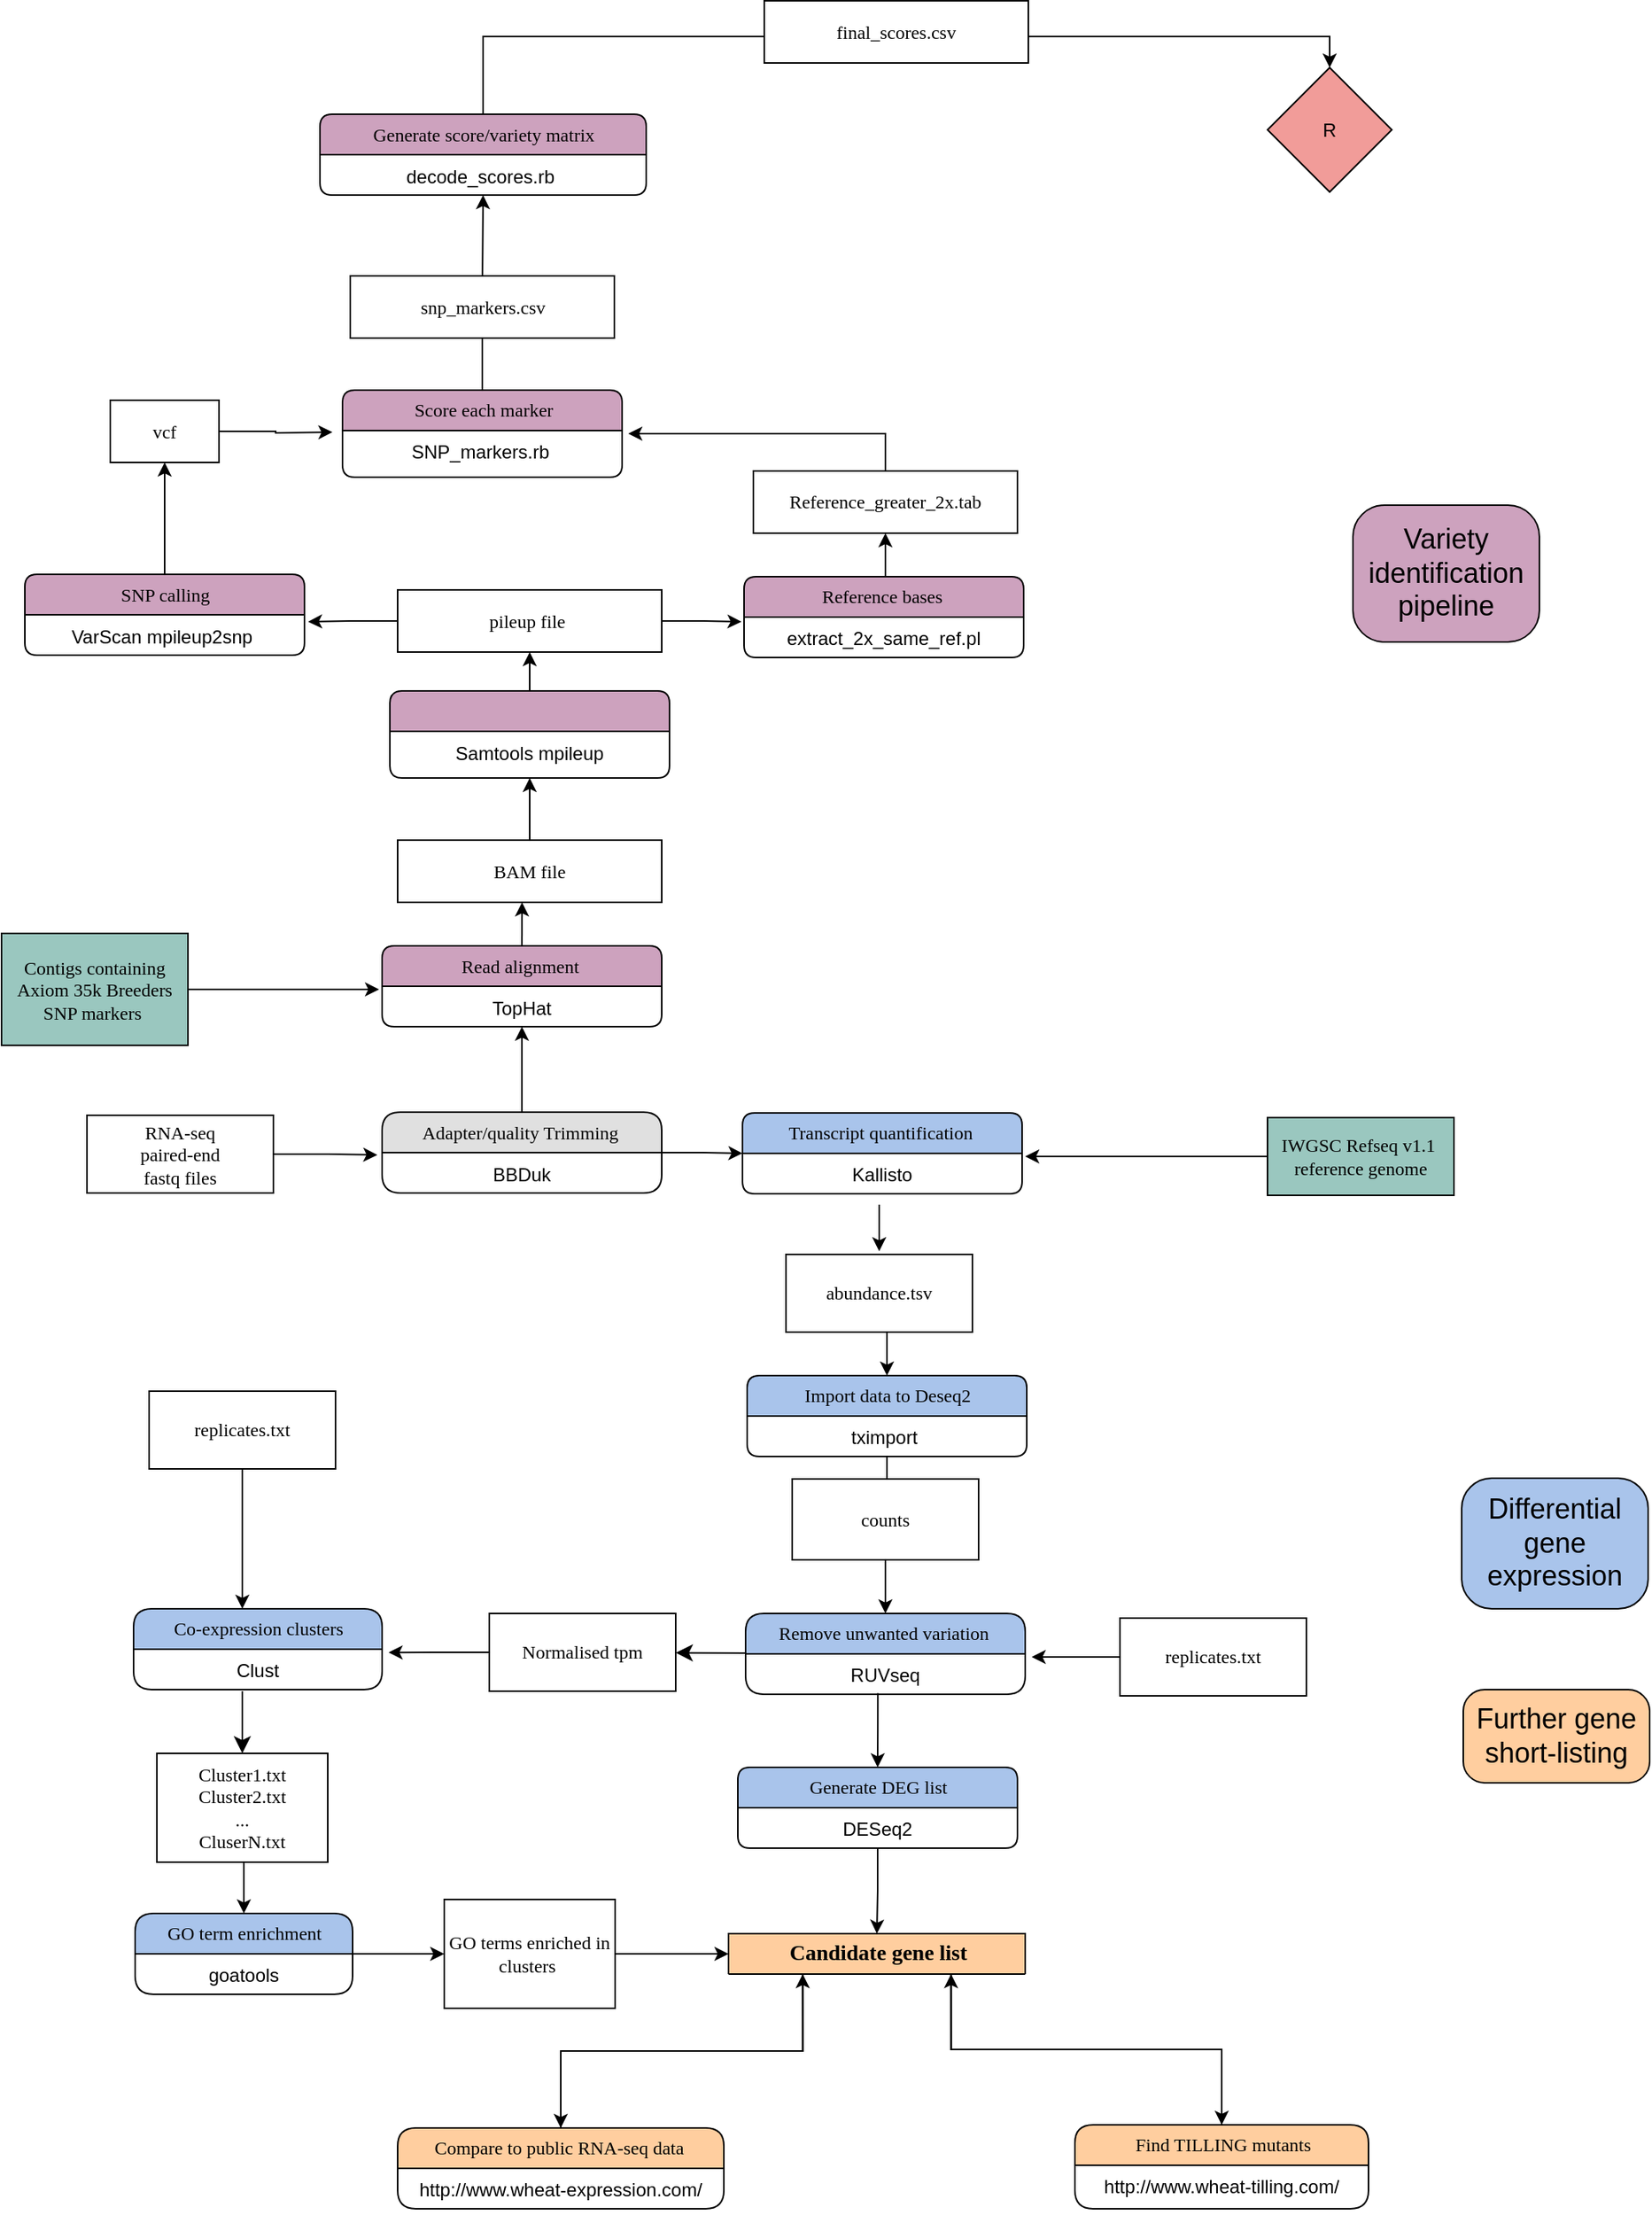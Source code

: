 <mxfile version="10.6.0" type="github"><diagram name="Page-1" id="52a04d89-c75d-2922-d76d-85b35f80e030"><mxGraphModel dx="1877" dy="25" grid="1" gridSize="10" guides="1" tooltips="1" connect="1" arrows="1" fold="1" page="1" pageScale="1" pageWidth="1100" pageHeight="850" background="#ffffff" math="0" shadow="0"><root><mxCell id="0"/><mxCell id="1" parent="0"/><mxCell id="xeMjXhKWn89DmtBYZib8-142" style="edgeStyle=orthogonalEdgeStyle;rounded=0;orthogonalLoop=1;jettySize=auto;html=1;exitX=1;exitY=0.5;exitDx=0;exitDy=0;entryX=-0.017;entryY=0.058;entryDx=0;entryDy=0;entryPerimeter=0;" edge="1" parent="1" source="17472293e6e8944d-30" target="1fdf3b25b50cf41e-2"><mxGeometry relative="1" as="geometry"/></mxCell><mxCell id="17472293e6e8944d-30" value="RNA-seq &lt;br&gt;paired-end &lt;br&gt;fastq files" style="whiteSpace=wrap;html=1;rounded=0;shadow=0;comic=0;labelBackgroundColor=none;strokeColor=#000000;strokeWidth=1;fillColor=#FFFFFF;fontFamily=Verdana;fontSize=12;fontColor=#000000;align=center;" parent="1" vertex="1"><mxGeometry x="65" y="1726.5" width="120" height="50" as="geometry"/></mxCell><mxCell id="xeMjXhKWn89DmtBYZib8-3" style="edgeStyle=orthogonalEdgeStyle;rounded=0;orthogonalLoop=1;jettySize=auto;html=1;exitX=1;exitY=0.5;exitDx=0;exitDy=0;entryX=0;entryY=0.5;entryDx=0;entryDy=0;" edge="1" parent="1" source="1fdf3b25b50cf41e-1" target="1fdf3b25b50cf41e-11"><mxGeometry relative="1" as="geometry"><mxPoint x="595" y="1754" as="targetPoint"/></mxGeometry></mxCell><mxCell id="xeMjXhKWn89DmtBYZib8-11" style="edgeStyle=orthogonalEdgeStyle;rounded=0;orthogonalLoop=1;jettySize=auto;html=1;exitX=0.5;exitY=0;exitDx=0;exitDy=0;entryX=0.5;entryY=1;entryDx=0;entryDy=0;" edge="1" parent="1" source="1fdf3b25b50cf41e-1" target="xeMjXhKWn89DmtBYZib8-12"><mxGeometry relative="1" as="geometry"><mxPoint x="485" y="1649.5" as="targetPoint"/></mxGeometry></mxCell><mxCell id="1fdf3b25b50cf41e-1" value="Adapter/quality Trimming&amp;nbsp;" style="swimlane;html=1;fontStyle=0;childLayout=stackLayout;horizontal=1;startSize=26;fillColor=#e0e0e0;horizontalStack=0;resizeParent=1;resizeLast=0;collapsible=1;marginBottom=0;swimlaneFillColor=#ffffff;align=center;rounded=1;shadow=0;comic=0;labelBackgroundColor=none;strokeColor=#000000;strokeWidth=1;fontFamily=Verdana;fontSize=12;fontColor=#000000;" parent="1" vertex="1"><mxGeometry x="255" y="1724.5" width="180" height="52" as="geometry"/></mxCell><mxCell id="1fdf3b25b50cf41e-2" value="BBDuk" style="text;html=1;strokeColor=none;fillColor=none;spacingLeft=4;spacingRight=4;whiteSpace=wrap;overflow=hidden;rotatable=0;points=[[0,0.5],[1,0.5]];portConstraint=eastwest;align=center;" parent="1fdf3b25b50cf41e-1" vertex="1"><mxGeometry y="26" width="180" height="26" as="geometry"/></mxCell><mxCell id="1fdf3b25b50cf41e-39" style="edgeStyle=none;html=1;labelBackgroundColor=none;startFill=0;startSize=8;endFill=1;endSize=8;fontFamily=Verdana;fontSize=12;" parent="1" source="1fdf3b25b50cf41e-7" target="1fdf3b25b50cf41e-26" edge="1"><mxGeometry relative="1" as="geometry"/></mxCell><mxCell id="1fdf3b25b50cf41e-7" value="Remove unwanted variation&amp;nbsp;" style="swimlane;html=1;fontStyle=0;childLayout=stackLayout;horizontal=1;startSize=26;fillColor=#A9C4EB;horizontalStack=0;resizeParent=1;resizeLast=0;collapsible=1;marginBottom=0;swimlaneFillColor=#ffffff;align=center;rounded=1;shadow=0;comic=0;labelBackgroundColor=none;strokeColor=#000000;strokeWidth=1;fontFamily=Verdana;fontSize=12;fontColor=#000000;" parent="1" vertex="1"><mxGeometry x="489" y="2047" width="180" height="52" as="geometry"/></mxCell><mxCell id="1fdf3b25b50cf41e-8" value="RUVseq" style="text;html=1;strokeColor=none;fillColor=none;spacingLeft=4;spacingRight=4;whiteSpace=wrap;overflow=hidden;rotatable=0;points=[[0,0.5],[1,0.5]];portConstraint=eastwest;align=center;" parent="1fdf3b25b50cf41e-7" vertex="1"><mxGeometry y="26" width="180" height="26" as="geometry"/></mxCell><mxCell id="xeMjXhKWn89DmtBYZib8-84" style="edgeStyle=orthogonalEdgeStyle;rounded=0;orthogonalLoop=1;jettySize=auto;html=1;" edge="1" parent="1"><mxGeometry relative="1" as="geometry"><mxPoint x="575" y="1814" as="targetPoint"/><mxPoint x="575" y="1784" as="sourcePoint"/></mxGeometry></mxCell><mxCell id="1fdf3b25b50cf41e-11" value="Transcript quantification&amp;nbsp;" style="swimlane;html=1;fontStyle=0;childLayout=stackLayout;horizontal=1;startSize=26;fillColor=#A9C4EB;horizontalStack=0;resizeParent=1;resizeLast=0;collapsible=1;marginBottom=0;swimlaneFillColor=#ffffff;align=center;rounded=1;shadow=0;comic=0;labelBackgroundColor=none;strokeColor=#000000;strokeWidth=1;fontFamily=Verdana;fontSize=12;fontColor=#000000;arcSize=10;" parent="1" vertex="1"><mxGeometry x="487" y="1725" width="180" height="52" as="geometry"/></mxCell><mxCell id="1fdf3b25b50cf41e-12" value="Kallisto" style="text;html=1;strokeColor=none;fillColor=none;spacingLeft=4;spacingRight=4;whiteSpace=wrap;overflow=hidden;rotatable=0;points=[[0,0.5],[1,0.5]];portConstraint=eastwest;align=center;" parent="1fdf3b25b50cf41e-11" vertex="1"><mxGeometry y="26" width="180" height="22" as="geometry"/></mxCell><mxCell id="1fdf3b25b50cf41e-43" style="edgeStyle=none;html=1;labelBackgroundColor=none;startFill=0;startSize=8;endFill=1;endSize=8;fontFamily=Verdana;fontSize=12;entryX=0.5;entryY=0;entryDx=0;entryDy=0;" parent="1" target="xeMjXhKWn89DmtBYZib8-29" edge="1"><mxGeometry relative="1" as="geometry"><mxPoint x="165" y="2097" as="sourcePoint"/><mxPoint x="175" y="2180" as="targetPoint"/></mxGeometry></mxCell><mxCell id="1fdf3b25b50cf41e-21" value="Co-expression clusters" style="swimlane;html=1;fontStyle=0;childLayout=stackLayout;horizontal=1;startSize=26;fillColor=#A9C4EB;horizontalStack=0;resizeParent=1;resizeLast=0;collapsible=1;marginBottom=0;swimlaneFillColor=#ffffff;align=center;rounded=1;shadow=0;comic=0;labelBackgroundColor=none;strokeColor=#000000;strokeWidth=1;fontFamily=Verdana;fontSize=12;fontColor=#000000;" parent="1" vertex="1"><mxGeometry x="95" y="2044" width="160" height="52" as="geometry"><mxRectangle x="420" y="440" width="170" height="26" as="alternateBounds"/></mxGeometry></mxCell><mxCell id="1fdf3b25b50cf41e-22" value="Clust" style="text;html=1;strokeColor=none;fillColor=none;spacingLeft=4;spacingRight=4;whiteSpace=wrap;overflow=hidden;rotatable=0;points=[[0,0.5],[1,0.5]];portConstraint=eastwest;align=center;" parent="1fdf3b25b50cf41e-21" vertex="1"><mxGeometry y="26" width="160" height="26" as="geometry"/></mxCell><mxCell id="xeMjXhKWn89DmtBYZib8-102" style="edgeStyle=orthogonalEdgeStyle;rounded=0;orthogonalLoop=1;jettySize=auto;html=1;exitX=0;exitY=0.5;exitDx=0;exitDy=0;entryX=1.026;entryY=0.081;entryDx=0;entryDy=0;entryPerimeter=0;" edge="1" parent="1" source="1fdf3b25b50cf41e-26" target="1fdf3b25b50cf41e-22"><mxGeometry relative="1" as="geometry"/></mxCell><mxCell id="1fdf3b25b50cf41e-26" value="Normalised tpm" style="whiteSpace=wrap;html=1;rounded=0;shadow=0;comic=0;labelBackgroundColor=none;strokeColor=#000000;strokeWidth=1;fillColor=#FFFFFF;fontFamily=Verdana;fontSize=12;fontColor=#000000;align=center;" parent="1" vertex="1"><mxGeometry x="324" y="2047" width="120" height="50" as="geometry"/></mxCell><mxCell id="xeMjXhKWn89DmtBYZib8-2" style="edgeStyle=orthogonalEdgeStyle;rounded=0;orthogonalLoop=1;jettySize=auto;html=1;exitX=0;exitY=0.5;exitDx=0;exitDy=0;entryX=1.011;entryY=0.091;entryDx=0;entryDy=0;entryPerimeter=0;" edge="1" parent="1" source="xeMjXhKWn89DmtBYZib8-1" target="1fdf3b25b50cf41e-12"><mxGeometry relative="1" as="geometry"><mxPoint x="695" y="1654" as="targetPoint"/></mxGeometry></mxCell><mxCell id="xeMjXhKWn89DmtBYZib8-1" value="IWGSC Refseq v1.1&amp;nbsp;&lt;br&gt;reference genome&lt;br&gt;" style="whiteSpace=wrap;html=1;rounded=0;shadow=0;comic=0;labelBackgroundColor=none;strokeColor=#000000;strokeWidth=1;fillColor=#9AC7BF;fontFamily=Verdana;fontSize=12;fontColor=#000000;align=center;" vertex="1" parent="1"><mxGeometry x="825" y="1728" width="120" height="50" as="geometry"/></mxCell><mxCell id="xeMjXhKWn89DmtBYZib8-56" style="edgeStyle=orthogonalEdgeStyle;rounded=0;orthogonalLoop=1;jettySize=auto;html=1;exitX=0.5;exitY=0;exitDx=0;exitDy=0;entryX=0.471;entryY=1;entryDx=0;entryDy=0;entryPerimeter=0;" edge="1" parent="1" source="xeMjXhKWn89DmtBYZib8-12" target="xeMjXhKWn89DmtBYZib8-46"><mxGeometry relative="1" as="geometry"><mxPoint x="165" y="1549.5" as="targetPoint"/></mxGeometry></mxCell><mxCell id="xeMjXhKWn89DmtBYZib8-12" value="Read alignment&amp;nbsp;" style="swimlane;html=1;fontStyle=0;childLayout=stackLayout;horizontal=1;startSize=26;fillColor=#CDA2BE;horizontalStack=0;resizeParent=1;resizeLast=0;collapsible=1;marginBottom=0;swimlaneFillColor=#ffffff;align=center;rounded=1;shadow=0;comic=0;labelBackgroundColor=none;strokeColor=#000000;strokeWidth=1;fontFamily=Verdana;fontSize=12;fontColor=#000000;arcSize=10;" vertex="1" parent="1"><mxGeometry x="255" y="1617.5" width="180" height="52" as="geometry"/></mxCell><mxCell id="xeMjXhKWn89DmtBYZib8-13" value="TopHat" style="text;html=1;strokeColor=none;fillColor=none;spacingLeft=4;spacingRight=4;whiteSpace=wrap;overflow=hidden;rotatable=0;points=[[0,0.5],[1,0.5]];portConstraint=eastwest;align=center;" vertex="1" parent="xeMjXhKWn89DmtBYZib8-12"><mxGeometry y="26" width="180" height="22" as="geometry"/></mxCell><mxCell id="xeMjXhKWn89DmtBYZib8-64" style="edgeStyle=orthogonalEdgeStyle;rounded=0;orthogonalLoop=1;jettySize=auto;html=1;exitX=0.5;exitY=0;exitDx=0;exitDy=0;entryX=0.5;entryY=1;entryDx=0;entryDy=0;" edge="1" parent="1" source="xeMjXhKWn89DmtBYZib8-16" target="xeMjXhKWn89DmtBYZib8-38"><mxGeometry relative="1" as="geometry"/></mxCell><mxCell id="xeMjXhKWn89DmtBYZib8-16" value="Reference bases&amp;nbsp;" style="swimlane;html=1;fontStyle=0;childLayout=stackLayout;horizontal=1;startSize=26;fillColor=#CDA2BE;horizontalStack=0;resizeParent=1;resizeLast=0;collapsible=1;marginBottom=0;swimlaneFillColor=#ffffff;align=center;rounded=1;shadow=0;comic=0;labelBackgroundColor=none;strokeColor=#000000;strokeWidth=1;fontFamily=Verdana;fontSize=12;fontColor=#000000;arcSize=10;" vertex="1" parent="1"><mxGeometry x="488" y="1380" width="180" height="52" as="geometry"/></mxCell><mxCell id="xeMjXhKWn89DmtBYZib8-17" value="extract_2x_same_ref.pl" style="text;html=1;strokeColor=none;fillColor=none;spacingLeft=4;spacingRight=4;whiteSpace=wrap;overflow=hidden;rotatable=0;points=[[0,0.5],[1,0.5]];portConstraint=eastwest;align=center;" vertex="1" parent="xeMjXhKWn89DmtBYZib8-16"><mxGeometry y="26" width="180" height="22" as="geometry"/></mxCell><mxCell id="xeMjXhKWn89DmtBYZib8-135" style="edgeStyle=orthogonalEdgeStyle;rounded=0;orthogonalLoop=1;jettySize=auto;html=1;exitX=0.5;exitY=0;exitDx=0;exitDy=0;entryX=0.25;entryY=1;entryDx=0;entryDy=0;" edge="1" parent="1" source="xeMjXhKWn89DmtBYZib8-18" target="xeMjXhKWn89DmtBYZib8-118"><mxGeometry relative="1" as="geometry"/></mxCell><mxCell id="xeMjXhKWn89DmtBYZib8-18" value="Compare to public RNA-seq data&amp;nbsp;" style="swimlane;html=1;fontStyle=0;childLayout=stackLayout;horizontal=1;startSize=26;fillColor=#FFCE9F;horizontalStack=0;resizeParent=1;resizeLast=0;collapsible=1;marginBottom=0;swimlaneFillColor=#ffffff;align=center;rounded=1;shadow=0;comic=0;labelBackgroundColor=none;strokeColor=#000000;strokeWidth=1;fontFamily=Verdana;fontSize=12;fontColor=#000000;" vertex="1" parent="1"><mxGeometry x="265" y="2378" width="210" height="52" as="geometry"/></mxCell><mxCell id="xeMjXhKWn89DmtBYZib8-19" value="http://www.wheat-expression.com/" style="text;html=1;strokeColor=none;fillColor=none;spacingLeft=4;spacingRight=4;whiteSpace=wrap;overflow=hidden;rotatable=0;points=[[0,0.5],[1,0.5]];portConstraint=eastwest;align=center;" vertex="1" parent="xeMjXhKWn89DmtBYZib8-18"><mxGeometry y="26" width="210" height="26" as="geometry"/></mxCell><mxCell id="xeMjXhKWn89DmtBYZib8-136" style="edgeStyle=orthogonalEdgeStyle;rounded=0;orthogonalLoop=1;jettySize=auto;html=1;exitX=0.5;exitY=0;exitDx=0;exitDy=0;entryX=0.75;entryY=1;entryDx=0;entryDy=0;" edge="1" parent="1" source="xeMjXhKWn89DmtBYZib8-20" target="xeMjXhKWn89DmtBYZib8-118"><mxGeometry relative="1" as="geometry"/></mxCell><mxCell id="xeMjXhKWn89DmtBYZib8-20" value="Find TILLING mutants" style="swimlane;html=1;fontStyle=0;childLayout=stackLayout;horizontal=1;startSize=26;fillColor=#FFCE9F;horizontalStack=0;resizeParent=1;resizeLast=0;collapsible=1;marginBottom=0;swimlaneFillColor=#ffffff;align=center;rounded=1;shadow=0;comic=0;labelBackgroundColor=none;strokeColor=#000000;strokeWidth=1;fontFamily=Verdana;fontSize=12;fontColor=#000000;" vertex="1" parent="1"><mxGeometry x="701" y="2376" width="189" height="54" as="geometry"/></mxCell><mxCell id="xeMjXhKWn89DmtBYZib8-21" value="http://www.wheat-tilling.com/" style="text;html=1;strokeColor=none;fillColor=none;spacingLeft=4;spacingRight=4;whiteSpace=wrap;overflow=hidden;rotatable=0;points=[[0,0.5],[1,0.5]];portConstraint=eastwest;align=center;" vertex="1" parent="xeMjXhKWn89DmtBYZib8-20"><mxGeometry y="26" width="189" height="24" as="geometry"/></mxCell><mxCell id="xeMjXhKWn89DmtBYZib8-63" style="edgeStyle=orthogonalEdgeStyle;rounded=0;orthogonalLoop=1;jettySize=auto;html=1;exitX=0.5;exitY=0;exitDx=0;exitDy=0;entryX=0.5;entryY=1;entryDx=0;entryDy=0;" edge="1" parent="1" source="xeMjXhKWn89DmtBYZib8-23" target="xeMjXhKWn89DmtBYZib8-37"><mxGeometry relative="1" as="geometry"><mxPoint x="105" y="1289.5" as="targetPoint"/></mxGeometry></mxCell><mxCell id="xeMjXhKWn89DmtBYZib8-23" value="SNP calling" style="swimlane;html=1;fontStyle=0;childLayout=stackLayout;horizontal=1;startSize=26;fillColor=#CDA2BE;horizontalStack=0;resizeParent=1;resizeLast=0;collapsible=1;marginBottom=0;swimlaneFillColor=#ffffff;align=center;rounded=1;shadow=0;comic=0;labelBackgroundColor=none;strokeColor=#000000;strokeWidth=1;fontFamily=Verdana;fontSize=12;fontColor=#000000;arcSize=10;" vertex="1" parent="1"><mxGeometry x="25" y="1378.5" width="180" height="52" as="geometry"/></mxCell><mxCell id="xeMjXhKWn89DmtBYZib8-24" value="VarScan mpileup2snp&amp;nbsp;" style="text;html=1;strokeColor=none;fillColor=none;spacingLeft=4;spacingRight=4;whiteSpace=wrap;overflow=hidden;rotatable=0;points=[[0,0.5],[1,0.5]];portConstraint=eastwest;align=center;" vertex="1" parent="xeMjXhKWn89DmtBYZib8-23"><mxGeometry y="26" width="180" height="24" as="geometry"/></mxCell><mxCell id="xeMjXhKWn89DmtBYZib8-109" style="edgeStyle=orthogonalEdgeStyle;rounded=0;orthogonalLoop=1;jettySize=auto;html=1;exitX=0.5;exitY=1;exitDx=0;exitDy=0;entryX=0.5;entryY=0;entryDx=0;entryDy=0;" edge="1" parent="1" source="xeMjXhKWn89DmtBYZib8-29" target="1fdf3b25b50cf41e-19"><mxGeometry relative="1" as="geometry"/></mxCell><mxCell id="xeMjXhKWn89DmtBYZib8-29" value="Cluster1.txt&lt;br&gt;Cluster2.txt&lt;br&gt;...&lt;br&gt;CluserN.txt&lt;br&gt;" style="whiteSpace=wrap;html=1;rounded=0;shadow=0;comic=0;labelBackgroundColor=none;strokeColor=#000000;strokeWidth=1;fillColor=#FFFFFF;fontFamily=Verdana;fontSize=12;fontColor=#000000;align=center;" vertex="1" parent="1"><mxGeometry x="110" y="2137" width="110" height="70" as="geometry"/></mxCell><mxCell id="xeMjXhKWn89DmtBYZib8-88" style="edgeStyle=orthogonalEdgeStyle;rounded=0;orthogonalLoop=1;jettySize=auto;html=1;exitX=0.5;exitY=1;exitDx=0;exitDy=0;entryX=0.5;entryY=0;entryDx=0;entryDy=0;" edge="1" parent="1" source="xeMjXhKWn89DmtBYZib8-31" target="xeMjXhKWn89DmtBYZib8-76"><mxGeometry relative="1" as="geometry"/></mxCell><mxCell id="xeMjXhKWn89DmtBYZib8-31" value="abundance.tsv" style="whiteSpace=wrap;html=1;rounded=0;shadow=0;comic=0;labelBackgroundColor=none;strokeColor=#000000;strokeWidth=1;fillColor=#FFFFFF;fontFamily=Verdana;fontSize=12;fontColor=#000000;align=center;" vertex="1" parent="1"><mxGeometry x="515" y="1816" width="120" height="50" as="geometry"/></mxCell><mxCell id="xeMjXhKWn89DmtBYZib8-94" style="edgeStyle=orthogonalEdgeStyle;rounded=0;orthogonalLoop=1;jettySize=auto;html=1;exitX=0.5;exitY=1;exitDx=0;exitDy=0;" edge="1" parent="1" source="xeMjXhKWn89DmtBYZib8-32"><mxGeometry relative="1" as="geometry"><mxPoint x="165" y="2044" as="targetPoint"/></mxGeometry></mxCell><mxCell id="xeMjXhKWn89DmtBYZib8-32" value="replicates.txt" style="whiteSpace=wrap;html=1;rounded=0;shadow=0;comic=0;labelBackgroundColor=none;strokeColor=#000000;strokeWidth=1;fillColor=#FFFFFF;fontFamily=Verdana;fontSize=12;fontColor=#000000;align=center;" vertex="1" parent="1"><mxGeometry x="105" y="1904" width="120" height="50" as="geometry"/></mxCell><mxCell id="xeMjXhKWn89DmtBYZib8-36" style="edgeStyle=orthogonalEdgeStyle;rounded=0;orthogonalLoop=1;jettySize=auto;html=1;exitX=1;exitY=0.5;exitDx=0;exitDy=0;entryX=-0.011;entryY=0.091;entryDx=0;entryDy=0;entryPerimeter=0;" edge="1" parent="1" source="xeMjXhKWn89DmtBYZib8-33" target="xeMjXhKWn89DmtBYZib8-13"><mxGeometry relative="1" as="geometry"><mxPoint x="405" y="1586.5" as="targetPoint"/></mxGeometry></mxCell><mxCell id="xeMjXhKWn89DmtBYZib8-33" value="Contigs containing Axiom 35k Breeders SNP markers&amp;nbsp;&lt;br&gt;" style="whiteSpace=wrap;html=1;rounded=0;shadow=0;comic=0;labelBackgroundColor=none;strokeColor=#000000;strokeWidth=1;fillColor=#9AC7BF;fontFamily=Verdana;fontSize=12;fontColor=#000000;align=center;" vertex="1" parent="1"><mxGeometry x="10" y="1609.5" width="120" height="72" as="geometry"/></mxCell><mxCell id="xeMjXhKWn89DmtBYZib8-101" style="edgeStyle=orthogonalEdgeStyle;rounded=0;orthogonalLoop=1;jettySize=auto;html=1;exitX=1;exitY=0.5;exitDx=0;exitDy=0;" edge="1" parent="1" source="xeMjXhKWn89DmtBYZib8-37"><mxGeometry relative="1" as="geometry"><mxPoint x="223" y="1287" as="targetPoint"/></mxGeometry></mxCell><mxCell id="xeMjXhKWn89DmtBYZib8-37" value="vcf&lt;br&gt;" style="whiteSpace=wrap;html=1;rounded=0;shadow=0;comic=0;labelBackgroundColor=none;strokeColor=#000000;strokeWidth=1;fillColor=#FFFFFF;fontFamily=Verdana;fontSize=12;fontColor=#000000;align=center;" vertex="1" parent="1"><mxGeometry x="80" y="1266.5" width="70" height="40" as="geometry"/></mxCell><mxCell id="xeMjXhKWn89DmtBYZib8-65" style="edgeStyle=orthogonalEdgeStyle;rounded=0;orthogonalLoop=1;jettySize=auto;html=1;exitX=0.5;exitY=0;exitDx=0;exitDy=0;entryX=1.022;entryY=0.091;entryDx=0;entryDy=0;entryPerimeter=0;" edge="1" parent="1" source="xeMjXhKWn89DmtBYZib8-38" target="xeMjXhKWn89DmtBYZib8-98"><mxGeometry relative="1" as="geometry"><mxPoint x="510" y="1254" as="targetPoint"/></mxGeometry></mxCell><mxCell id="xeMjXhKWn89DmtBYZib8-38" value="Reference_greater_2x.tab&lt;br&gt;" style="whiteSpace=wrap;html=1;rounded=0;shadow=0;comic=0;labelBackgroundColor=none;strokeColor=#000000;strokeWidth=1;fillColor=#FFFFFF;fontFamily=Verdana;fontSize=12;fontColor=#000000;align=center;" vertex="1" parent="1"><mxGeometry x="494" y="1312" width="170" height="40" as="geometry"/></mxCell><mxCell id="xeMjXhKWn89DmtBYZib8-68" style="edgeStyle=orthogonalEdgeStyle;rounded=0;orthogonalLoop=1;jettySize=auto;html=1;exitX=0.5;exitY=0;exitDx=0;exitDy=0;entryX=0.5;entryY=1;entryDx=0;entryDy=0;" edge="1" parent="1" source="xeMjXhKWn89DmtBYZib8-40" target="xeMjXhKWn89DmtBYZib8-47"><mxGeometry relative="1" as="geometry"/></mxCell><mxCell id="xeMjXhKWn89DmtBYZib8-40" value="Score each marker" style="swimlane;html=1;fontStyle=0;childLayout=stackLayout;horizontal=1;startSize=26;fillColor=#CDA2BE;horizontalStack=0;resizeParent=1;resizeLast=0;collapsible=1;marginBottom=0;swimlaneFillColor=#ffffff;align=center;rounded=1;shadow=0;comic=0;labelBackgroundColor=none;strokeColor=#000000;strokeWidth=1;fontFamily=Verdana;fontSize=12;fontColor=#000000;arcSize=10;" vertex="1" parent="1"><mxGeometry x="229.5" y="1260" width="180" height="56" as="geometry"/></mxCell><mxCell id="xeMjXhKWn89DmtBYZib8-98" value="SNP_markers.rb&amp;nbsp;" style="text;html=1;strokeColor=none;fillColor=none;spacingLeft=4;spacingRight=4;whiteSpace=wrap;overflow=hidden;rotatable=0;points=[[0,0.5],[1,0.5]];portConstraint=eastwest;align=center;" vertex="1" parent="xeMjXhKWn89DmtBYZib8-40"><mxGeometry y="26" width="180" height="22" as="geometry"/></mxCell><mxCell id="xeMjXhKWn89DmtBYZib8-69" style="edgeStyle=orthogonalEdgeStyle;rounded=0;orthogonalLoop=1;jettySize=auto;html=1;exitX=0.5;exitY=0;exitDx=0;exitDy=0;entryX=0.5;entryY=1;entryDx=0;entryDy=0;" edge="1" parent="1" source="xeMjXhKWn89DmtBYZib8-46" target="xeMjXhKWn89DmtBYZib8-58"><mxGeometry relative="1" as="geometry"/></mxCell><mxCell id="xeMjXhKWn89DmtBYZib8-46" value="BAM file&lt;br&gt;" style="whiteSpace=wrap;html=1;rounded=0;shadow=0;comic=0;labelBackgroundColor=none;strokeColor=#000000;strokeWidth=1;fillColor=#FFFFFF;fontFamily=Verdana;fontSize=12;fontColor=#000000;align=center;" vertex="1" parent="1"><mxGeometry x="265" y="1549.5" width="170" height="40" as="geometry"/></mxCell><mxCell id="xeMjXhKWn89DmtBYZib8-49" style="edgeStyle=orthogonalEdgeStyle;rounded=0;orthogonalLoop=1;jettySize=auto;html=1;exitX=0.5;exitY=0;exitDx=0;exitDy=0;entryX=0.5;entryY=0;entryDx=0;entryDy=0;" edge="1" parent="1" source="xeMjXhKWn89DmtBYZib8-47" target="xeMjXhKWn89DmtBYZib8-53"><mxGeometry relative="1" as="geometry"><mxPoint x="855" y="1229.5" as="targetPoint"/></mxGeometry></mxCell><mxCell id="xeMjXhKWn89DmtBYZib8-47" value="Generate score/variety matrix" style="swimlane;html=1;fontStyle=0;childLayout=stackLayout;horizontal=1;startSize=26;fillColor=#CDA2BE;horizontalStack=0;resizeParent=1;resizeLast=0;collapsible=1;marginBottom=0;swimlaneFillColor=#ffffff;align=center;rounded=1;shadow=0;comic=0;labelBackgroundColor=none;strokeColor=#000000;strokeWidth=1;fontFamily=Verdana;fontSize=12;fontColor=#000000;arcSize=10;" vertex="1" parent="1"><mxGeometry x="215" y="1082.5" width="210" height="52" as="geometry"/></mxCell><mxCell id="xeMjXhKWn89DmtBYZib8-48" value="decode_scores.rb&amp;nbsp;" style="text;html=1;strokeColor=none;fillColor=none;spacingLeft=4;spacingRight=4;whiteSpace=wrap;overflow=hidden;rotatable=0;points=[[0,0.5],[1,0.5]];portConstraint=eastwest;align=center;" vertex="1" parent="xeMjXhKWn89DmtBYZib8-47"><mxGeometry y="26" width="210" height="22" as="geometry"/></mxCell><mxCell id="xeMjXhKWn89DmtBYZib8-50" value="final_scores.csv&lt;br&gt;" style="whiteSpace=wrap;html=1;rounded=0;shadow=0;comic=0;labelBackgroundColor=none;strokeColor=#000000;strokeWidth=1;fillColor=#FFFFFF;fontFamily=Verdana;fontSize=12;fontColor=#000000;align=center;" vertex="1" parent="1"><mxGeometry x="501" y="1009.5" width="170" height="40" as="geometry"/></mxCell><mxCell id="xeMjXhKWn89DmtBYZib8-53" value="R" style="rhombus;whiteSpace=wrap;html=1;fillColor=#F19C99;" vertex="1" parent="1"><mxGeometry x="825" y="1052.5" width="80" height="80" as="geometry"/></mxCell><mxCell id="xeMjXhKWn89DmtBYZib8-62" style="edgeStyle=orthogonalEdgeStyle;rounded=0;orthogonalLoop=1;jettySize=auto;html=1;exitX=0;exitY=0.5;exitDx=0;exitDy=0;entryX=1.013;entryY=0.185;entryDx=0;entryDy=0;entryPerimeter=0;" edge="1" parent="1" source="xeMjXhKWn89DmtBYZib8-57" target="xeMjXhKWn89DmtBYZib8-24"><mxGeometry relative="1" as="geometry"/></mxCell><mxCell id="xeMjXhKWn89DmtBYZib8-96" style="edgeStyle=orthogonalEdgeStyle;rounded=0;orthogonalLoop=1;jettySize=auto;html=1;exitX=1;exitY=0.5;exitDx=0;exitDy=0;entryX=-0.009;entryY=0.136;entryDx=0;entryDy=0;entryPerimeter=0;" edge="1" parent="1" source="xeMjXhKWn89DmtBYZib8-57" target="xeMjXhKWn89DmtBYZib8-17"><mxGeometry relative="1" as="geometry"><mxPoint x="485" y="1413" as="targetPoint"/></mxGeometry></mxCell><mxCell id="xeMjXhKWn89DmtBYZib8-57" value="pileup file&amp;nbsp;&lt;br&gt;" style="whiteSpace=wrap;html=1;rounded=0;shadow=0;comic=0;labelBackgroundColor=none;strokeColor=#000000;strokeWidth=1;fillColor=#FFFFFF;fontFamily=Verdana;fontSize=12;fontColor=#000000;align=center;" vertex="1" parent="1"><mxGeometry x="265" y="1388.5" width="170" height="40" as="geometry"/></mxCell><mxCell id="xeMjXhKWn89DmtBYZib8-73" style="edgeStyle=orthogonalEdgeStyle;rounded=0;orthogonalLoop=1;jettySize=auto;html=1;exitX=0.5;exitY=0;exitDx=0;exitDy=0;entryX=0.5;entryY=1;entryDx=0;entryDy=0;" edge="1" parent="1" source="xeMjXhKWn89DmtBYZib8-58" target="xeMjXhKWn89DmtBYZib8-57"><mxGeometry relative="1" as="geometry"/></mxCell><mxCell id="xeMjXhKWn89DmtBYZib8-58" value="" style="swimlane;html=1;fontStyle=0;childLayout=stackLayout;horizontal=1;startSize=26;fillColor=#CDA2BE;horizontalStack=0;resizeParent=1;resizeLast=0;collapsible=1;marginBottom=0;swimlaneFillColor=#ffffff;align=center;rounded=1;shadow=0;comic=0;labelBackgroundColor=none;strokeColor=#000000;strokeWidth=1;fontFamily=Verdana;fontSize=12;fontColor=#000000;arcSize=10;" vertex="1" parent="1"><mxGeometry x="260" y="1453.5" width="180" height="56" as="geometry"><mxRectangle x="280" y="-216" width="50" height="40" as="alternateBounds"/></mxGeometry></mxCell><mxCell id="xeMjXhKWn89DmtBYZib8-59" value="Samtools mpileup&lt;br&gt;" style="text;html=1;strokeColor=none;fillColor=none;spacingLeft=4;spacingRight=4;whiteSpace=wrap;overflow=hidden;rotatable=0;points=[[0,0.5],[1,0.5]];portConstraint=eastwest;align=center;" vertex="1" parent="xeMjXhKWn89DmtBYZib8-58"><mxGeometry y="26" width="180" height="24" as="geometry"/></mxCell><mxCell id="xeMjXhKWn89DmtBYZib8-67" value="snp_markers.csv&lt;br&gt;" style="whiteSpace=wrap;html=1;rounded=0;shadow=0;comic=0;labelBackgroundColor=none;strokeColor=#000000;strokeWidth=1;fillColor=#FFFFFF;fontFamily=Verdana;fontSize=12;fontColor=#000000;align=center;" vertex="1" parent="1"><mxGeometry x="234.5" y="1186.5" width="170" height="40" as="geometry"/></mxCell><mxCell id="xeMjXhKWn89DmtBYZib8-74" value="&lt;font style=&quot;font-size: 18px&quot;&gt;Variety identification pipeline&lt;/font&gt;" style="rounded=1;whiteSpace=wrap;html=1;fillColor=#CDA2BE;arcSize=23;" vertex="1" parent="1"><mxGeometry x="880" y="1334" width="120" height="88" as="geometry"/></mxCell><mxCell id="xeMjXhKWn89DmtBYZib8-83" value="" style="edgeStyle=orthogonalEdgeStyle;rounded=0;orthogonalLoop=1;jettySize=auto;html=1;" edge="1" parent="1" source="xeMjXhKWn89DmtBYZib8-76" target="1fdf3b25b50cf41e-7"><mxGeometry relative="1" as="geometry"><mxPoint x="496" y="2116" as="targetPoint"/></mxGeometry></mxCell><mxCell id="xeMjXhKWn89DmtBYZib8-76" value="Import data to Deseq2" style="swimlane;html=1;fontStyle=0;childLayout=stackLayout;horizontal=1;startSize=26;fillColor=#A9C4EB;horizontalStack=0;resizeParent=1;resizeLast=0;collapsible=1;marginBottom=0;swimlaneFillColor=#ffffff;align=center;rounded=1;shadow=0;comic=0;labelBackgroundColor=none;strokeColor=#000000;strokeWidth=1;fontFamily=Verdana;fontSize=12;fontColor=#000000;arcSize=10;" vertex="1" parent="1"><mxGeometry x="490" y="1894" width="180" height="52" as="geometry"/></mxCell><mxCell id="xeMjXhKWn89DmtBYZib8-77" value="tximport&amp;nbsp;" style="text;html=1;strokeColor=none;fillColor=none;spacingLeft=4;spacingRight=4;whiteSpace=wrap;overflow=hidden;rotatable=0;points=[[0,0.5],[1,0.5]];portConstraint=eastwest;align=center;" vertex="1" parent="xeMjXhKWn89DmtBYZib8-76"><mxGeometry y="26" width="180" height="22" as="geometry"/></mxCell><mxCell id="xeMjXhKWn89DmtBYZib8-30" value="counts" style="whiteSpace=wrap;html=1;rounded=0;shadow=0;comic=0;labelBackgroundColor=none;strokeColor=#000000;strokeWidth=1;fillColor=#FFFFFF;fontFamily=Verdana;fontSize=12;fontColor=#000000;align=center;" vertex="1" parent="1"><mxGeometry x="519" y="1960.5" width="120" height="52" as="geometry"/></mxCell><mxCell id="xeMjXhKWn89DmtBYZib8-122" style="edgeStyle=orthogonalEdgeStyle;rounded=0;orthogonalLoop=1;jettySize=auto;html=1;exitX=1;exitY=0.5;exitDx=0;exitDy=0;entryX=0;entryY=0.5;entryDx=0;entryDy=0;" edge="1" parent="1" source="1fdf3b25b50cf41e-19" target="xeMjXhKWn89DmtBYZib8-110"><mxGeometry relative="1" as="geometry"/></mxCell><mxCell id="1fdf3b25b50cf41e-19" value="GO term enrichment" style="swimlane;html=1;fontStyle=0;childLayout=stackLayout;horizontal=1;startSize=26;fillColor=#A9C4EB;horizontalStack=0;resizeParent=1;resizeLast=0;collapsible=1;marginBottom=0;swimlaneFillColor=#ffffff;align=center;rounded=1;shadow=0;comic=0;labelBackgroundColor=none;strokeColor=#000000;strokeWidth=1;fontFamily=Verdana;fontSize=12;fontColor=#000000;" parent="1" vertex="1"><mxGeometry x="96" y="2240" width="140" height="52" as="geometry"/></mxCell><mxCell id="1fdf3b25b50cf41e-20" value="goatools" style="text;html=1;strokeColor=none;fillColor=none;spacingLeft=4;spacingRight=4;whiteSpace=wrap;overflow=hidden;rotatable=0;points=[[0,0.5],[1,0.5]];portConstraint=eastwest;align=center;" parent="1fdf3b25b50cf41e-19" vertex="1"><mxGeometry y="26" width="140" height="26" as="geometry"/></mxCell><mxCell id="xeMjXhKWn89DmtBYZib8-93" value="&lt;font style=&quot;font-size: 18px&quot;&gt;Differential gene expression&lt;/font&gt;" style="rounded=1;whiteSpace=wrap;html=1;fillColor=#A9C4EB;arcSize=23;" vertex="1" parent="1"><mxGeometry x="950" y="1960" width="120" height="84" as="geometry"/></mxCell><mxCell id="xeMjXhKWn89DmtBYZib8-123" style="edgeStyle=orthogonalEdgeStyle;rounded=0;orthogonalLoop=1;jettySize=auto;html=1;exitX=1;exitY=0.5;exitDx=0;exitDy=0;entryX=0;entryY=0.5;entryDx=0;entryDy=0;" edge="1" parent="1" source="xeMjXhKWn89DmtBYZib8-110" target="xeMjXhKWn89DmtBYZib8-118"><mxGeometry relative="1" as="geometry"><mxPoint x="435" y="2292" as="targetPoint"/></mxGeometry></mxCell><mxCell id="xeMjXhKWn89DmtBYZib8-110" value="GO terms enriched in clusters&amp;nbsp;&lt;br&gt;" style="whiteSpace=wrap;html=1;rounded=0;shadow=0;comic=0;labelBackgroundColor=none;strokeColor=#000000;strokeWidth=1;fillColor=#FFFFFF;fontFamily=Verdana;fontSize=12;fontColor=#000000;align=center;" vertex="1" parent="1"><mxGeometry x="295" y="2231" width="110" height="70" as="geometry"/></mxCell><mxCell id="xeMjXhKWn89DmtBYZib8-112" style="edgeStyle=orthogonalEdgeStyle;rounded=0;orthogonalLoop=1;jettySize=auto;html=1;exitX=0;exitY=0.5;exitDx=0;exitDy=0;entryX=1.023;entryY=0.077;entryDx=0;entryDy=0;entryPerimeter=0;" edge="1" parent="1" source="xeMjXhKWn89DmtBYZib8-111" target="1fdf3b25b50cf41e-8"><mxGeometry relative="1" as="geometry"/></mxCell><mxCell id="xeMjXhKWn89DmtBYZib8-111" value="replicates.txt" style="whiteSpace=wrap;html=1;rounded=0;shadow=0;comic=0;labelBackgroundColor=none;strokeColor=#000000;strokeWidth=1;fillColor=#FFFFFF;fontFamily=Verdana;fontSize=12;fontColor=#000000;align=center;" vertex="1" parent="1"><mxGeometry x="730" y="2050" width="120" height="50" as="geometry"/></mxCell><mxCell id="xeMjXhKWn89DmtBYZib8-117" value="&lt;font style=&quot;font-size: 18px&quot;&gt;Further gene short-listing&lt;/font&gt;" style="rounded=1;whiteSpace=wrap;html=1;fillColor=#FFCE9F;arcSize=23;" vertex="1" parent="1"><mxGeometry x="951" y="2096" width="120" height="60" as="geometry"/></mxCell><mxCell id="xeMjXhKWn89DmtBYZib8-120" style="edgeStyle=orthogonalEdgeStyle;rounded=0;orthogonalLoop=1;jettySize=auto;html=1;exitX=0.25;exitY=1;exitDx=0;exitDy=0;entryX=0.5;entryY=0;entryDx=0;entryDy=0;" edge="1" parent="1" source="xeMjXhKWn89DmtBYZib8-118" target="xeMjXhKWn89DmtBYZib8-18"><mxGeometry relative="1" as="geometry"/></mxCell><mxCell id="xeMjXhKWn89DmtBYZib8-121" style="edgeStyle=orthogonalEdgeStyle;rounded=0;orthogonalLoop=1;jettySize=auto;html=1;exitX=0.75;exitY=1;exitDx=0;exitDy=0;entryX=0.5;entryY=0;entryDx=0;entryDy=0;" edge="1" parent="1" source="xeMjXhKWn89DmtBYZib8-118" target="xeMjXhKWn89DmtBYZib8-20"><mxGeometry relative="1" as="geometry"/></mxCell><mxCell id="xeMjXhKWn89DmtBYZib8-118" value="&lt;font style=&quot;font-size: 14px&quot;&gt;&lt;b&gt;Candidate gene list&lt;/b&gt;&lt;/font&gt;" style="swimlane;html=1;fontStyle=0;childLayout=stackLayout;horizontal=1;startSize=26;fillColor=#FFCE9F;horizontalStack=0;resizeParent=1;resizeLast=0;collapsible=1;marginBottom=0;swimlaneFillColor=#ffffff;align=center;rounded=1;shadow=0;comic=0;labelBackgroundColor=none;strokeColor=#000000;strokeWidth=1;fontFamily=Verdana;fontSize=12;fontColor=#000000;" vertex="1" collapsed="1" parent="1"><mxGeometry x="478" y="2253" width="191" height="26" as="geometry"><mxRectangle x="580" y="612" width="140" height="52" as="alternateBounds"/></mxGeometry></mxCell><mxCell id="xeMjXhKWn89DmtBYZib8-127" style="edgeStyle=orthogonalEdgeStyle;rounded=0;orthogonalLoop=1;jettySize=auto;html=1;exitX=0.473;exitY=0.969;exitDx=0;exitDy=0;exitPerimeter=0;entryX=0.5;entryY=0;entryDx=0;entryDy=0;" edge="1" parent="1" source="1fdf3b25b50cf41e-8" target="xeMjXhKWn89DmtBYZib8-128"><mxGeometry relative="1" as="geometry"><mxPoint x="635" y="2194" as="targetPoint"/><mxPoint x="575" y="2104" as="sourcePoint"/></mxGeometry></mxCell><mxCell id="xeMjXhKWn89DmtBYZib8-133" value="" style="edgeStyle=orthogonalEdgeStyle;rounded=0;orthogonalLoop=1;jettySize=auto;html=1;" edge="1" parent="1" source="xeMjXhKWn89DmtBYZib8-128" target="xeMjXhKWn89DmtBYZib8-118"><mxGeometry relative="1" as="geometry"/></mxCell><mxCell id="xeMjXhKWn89DmtBYZib8-128" value="Generate DEG list" style="swimlane;html=1;fontStyle=0;childLayout=stackLayout;horizontal=1;startSize=26;fillColor=#A9C4EB;horizontalStack=0;resizeParent=1;resizeLast=0;collapsible=1;marginBottom=0;swimlaneFillColor=#ffffff;align=center;rounded=1;shadow=0;comic=0;labelBackgroundColor=none;strokeColor=#000000;strokeWidth=1;fontFamily=Verdana;fontSize=12;fontColor=#000000;arcSize=10;" vertex="1" parent="1"><mxGeometry x="484" y="2146" width="180" height="52" as="geometry"/></mxCell><mxCell id="xeMjXhKWn89DmtBYZib8-129" value="DESeq2" style="text;html=1;strokeColor=none;fillColor=none;spacingLeft=4;spacingRight=4;whiteSpace=wrap;overflow=hidden;rotatable=0;points=[[0,0.5],[1,0.5]];portConstraint=eastwest;align=center;" vertex="1" parent="xeMjXhKWn89DmtBYZib8-128"><mxGeometry y="26" width="180" height="22" as="geometry"/></mxCell></root></mxGraphModel></diagram></mxfile>